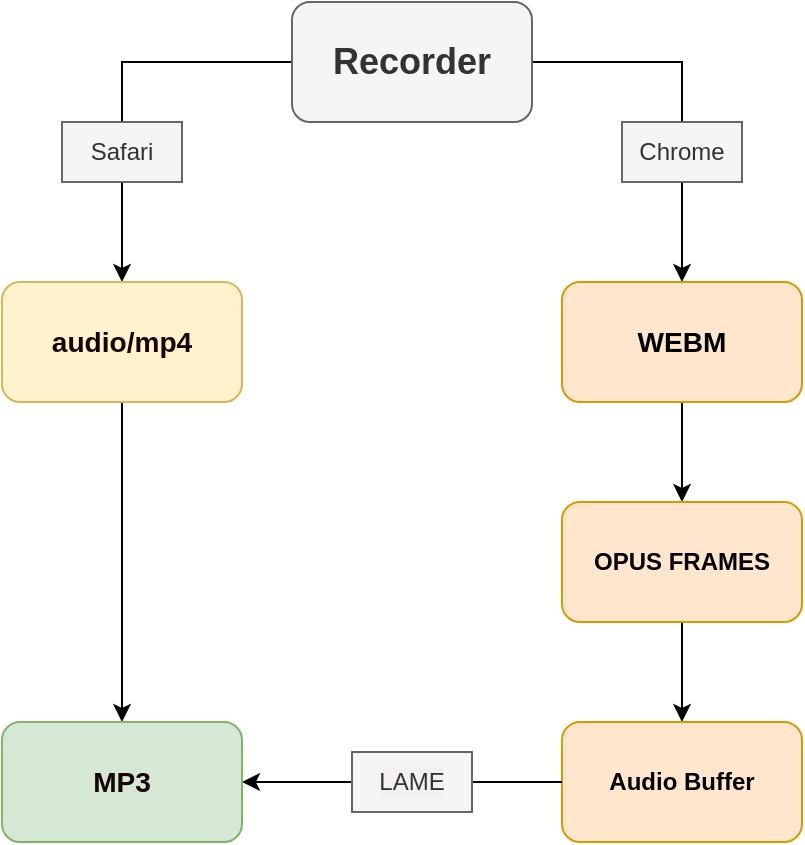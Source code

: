 <mxfile>
    <diagram id="SZ4BiGi8httUIGtjq8h5" name="Page-1">
        <mxGraphModel dx="941" dy="779" grid="1" gridSize="10" guides="1" tooltips="1" connect="1" arrows="1" fold="1" page="1" pageScale="1" pageWidth="850" pageHeight="1100" math="0" shadow="0">
            <root>
                <mxCell id="0"/>
                <mxCell id="1" parent="0"/>
                <mxCell id="6" style="edgeStyle=none;html=1;entryX=0.5;entryY=0;entryDx=0;entryDy=0;rounded=0;" edge="1" parent="1" source="3" target="4">
                    <mxGeometry relative="1" as="geometry">
                        <Array as="points">
                            <mxPoint x="280" y="240"/>
                        </Array>
                    </mxGeometry>
                </mxCell>
                <mxCell id="7" style="edgeStyle=none;html=1;entryX=0.5;entryY=0;entryDx=0;entryDy=0;rounded=0;" edge="1" parent="1" source="3" target="5">
                    <mxGeometry relative="1" as="geometry">
                        <Array as="points">
                            <mxPoint x="560" y="240"/>
                        </Array>
                    </mxGeometry>
                </mxCell>
                <mxCell id="3" value="&lt;h2&gt;Recorder&lt;/h2&gt;" style="rounded=1;whiteSpace=wrap;html=1;fillColor=#f5f5f5;fontColor=#333333;strokeColor=#666666;" vertex="1" parent="1">
                    <mxGeometry x="365" y="210" width="120" height="60" as="geometry"/>
                </mxCell>
                <mxCell id="14" style="edgeStyle=none;rounded=0;html=1;entryX=0.5;entryY=0;entryDx=0;entryDy=0;fontColor=#150505;" edge="1" parent="1" source="4" target="13">
                    <mxGeometry relative="1" as="geometry"/>
                </mxCell>
                <mxCell id="4" value="&lt;h3&gt;&lt;font color=&quot;#150505&quot;&gt;audio/mp4&lt;/font&gt;&lt;/h3&gt;" style="rounded=1;whiteSpace=wrap;html=1;fillColor=#fff2cc;strokeColor=#d6b656;" vertex="1" parent="1">
                    <mxGeometry x="220" y="350" width="120" height="60" as="geometry"/>
                </mxCell>
                <mxCell id="11" style="edgeStyle=none;rounded=0;html=1;fontColor=#150505;" edge="1" parent="1" source="5" target="10">
                    <mxGeometry relative="1" as="geometry"/>
                </mxCell>
                <mxCell id="5" value="&lt;h3&gt;&lt;font color=&quot;#000000&quot;&gt;WEBM&lt;/font&gt;&lt;/h3&gt;" style="rounded=1;whiteSpace=wrap;html=1;fillColor=#ffe6cc;strokeColor=#d79b00;" vertex="1" parent="1">
                    <mxGeometry x="500" y="350" width="120" height="60" as="geometry"/>
                </mxCell>
                <mxCell id="8" value="Safari" style="text;html=1;strokeColor=#666666;fillColor=#f5f5f5;align=center;verticalAlign=middle;whiteSpace=wrap;rounded=0;fontColor=#333333;" vertex="1" parent="1">
                    <mxGeometry x="250" y="270" width="60" height="30" as="geometry"/>
                </mxCell>
                <mxCell id="9" value="Chrome" style="text;html=1;strokeColor=#666666;fillColor=#f5f5f5;align=center;verticalAlign=middle;whiteSpace=wrap;rounded=0;fontColor=#333333;" vertex="1" parent="1">
                    <mxGeometry x="530" y="270" width="60" height="30" as="geometry"/>
                </mxCell>
                <mxCell id="16" style="edgeStyle=none;rounded=0;html=1;entryX=0.5;entryY=0;entryDx=0;entryDy=0;fontColor=#150505;" edge="1" parent="1" source="10" target="12">
                    <mxGeometry relative="1" as="geometry"/>
                </mxCell>
                <mxCell id="10" value="&lt;h4&gt;&lt;font color=&quot;#000000&quot;&gt;OPUS FRAMES&lt;/font&gt;&lt;/h4&gt;" style="rounded=1;whiteSpace=wrap;html=1;fillColor=#ffe6cc;strokeColor=#d79b00;" vertex="1" parent="1">
                    <mxGeometry x="500" y="460" width="120" height="60" as="geometry"/>
                </mxCell>
                <mxCell id="15" style="edgeStyle=none;rounded=0;html=1;fontColor=#150505;startArrow=none;" edge="1" parent="1" source="18" target="13">
                    <mxGeometry relative="1" as="geometry"/>
                </mxCell>
                <mxCell id="12" value="&lt;h4&gt;&lt;font color=&quot;#000000&quot;&gt;Audio Buffer&lt;/font&gt;&lt;/h4&gt;" style="rounded=1;whiteSpace=wrap;html=1;fillColor=#ffe6cc;strokeColor=#d79b00;" vertex="1" parent="1">
                    <mxGeometry x="500" y="570" width="120" height="60" as="geometry"/>
                </mxCell>
                <mxCell id="13" value="&lt;h3&gt;&lt;font color=&quot;#150505&quot;&gt;MP3&lt;/font&gt;&lt;/h3&gt;" style="rounded=1;whiteSpace=wrap;html=1;fillColor=#d5e8d4;strokeColor=#82b366;" vertex="1" parent="1">
                    <mxGeometry x="220" y="570" width="120" height="60" as="geometry"/>
                </mxCell>
                <mxCell id="19" value="" style="edgeStyle=none;rounded=0;html=1;fontColor=#150505;endArrow=none;" edge="1" parent="1" source="12" target="18">
                    <mxGeometry relative="1" as="geometry">
                        <mxPoint x="500" y="600" as="sourcePoint"/>
                        <mxPoint x="340" y="600" as="targetPoint"/>
                    </mxGeometry>
                </mxCell>
                <mxCell id="18" value="LAME" style="text;html=1;strokeColor=#666666;fillColor=#f5f5f5;align=center;verticalAlign=middle;whiteSpace=wrap;rounded=0;labelBackgroundColor=#f4f0f0;fontColor=#333333;" vertex="1" parent="1">
                    <mxGeometry x="395" y="585" width="60" height="30" as="geometry"/>
                </mxCell>
            </root>
        </mxGraphModel>
    </diagram>
</mxfile>